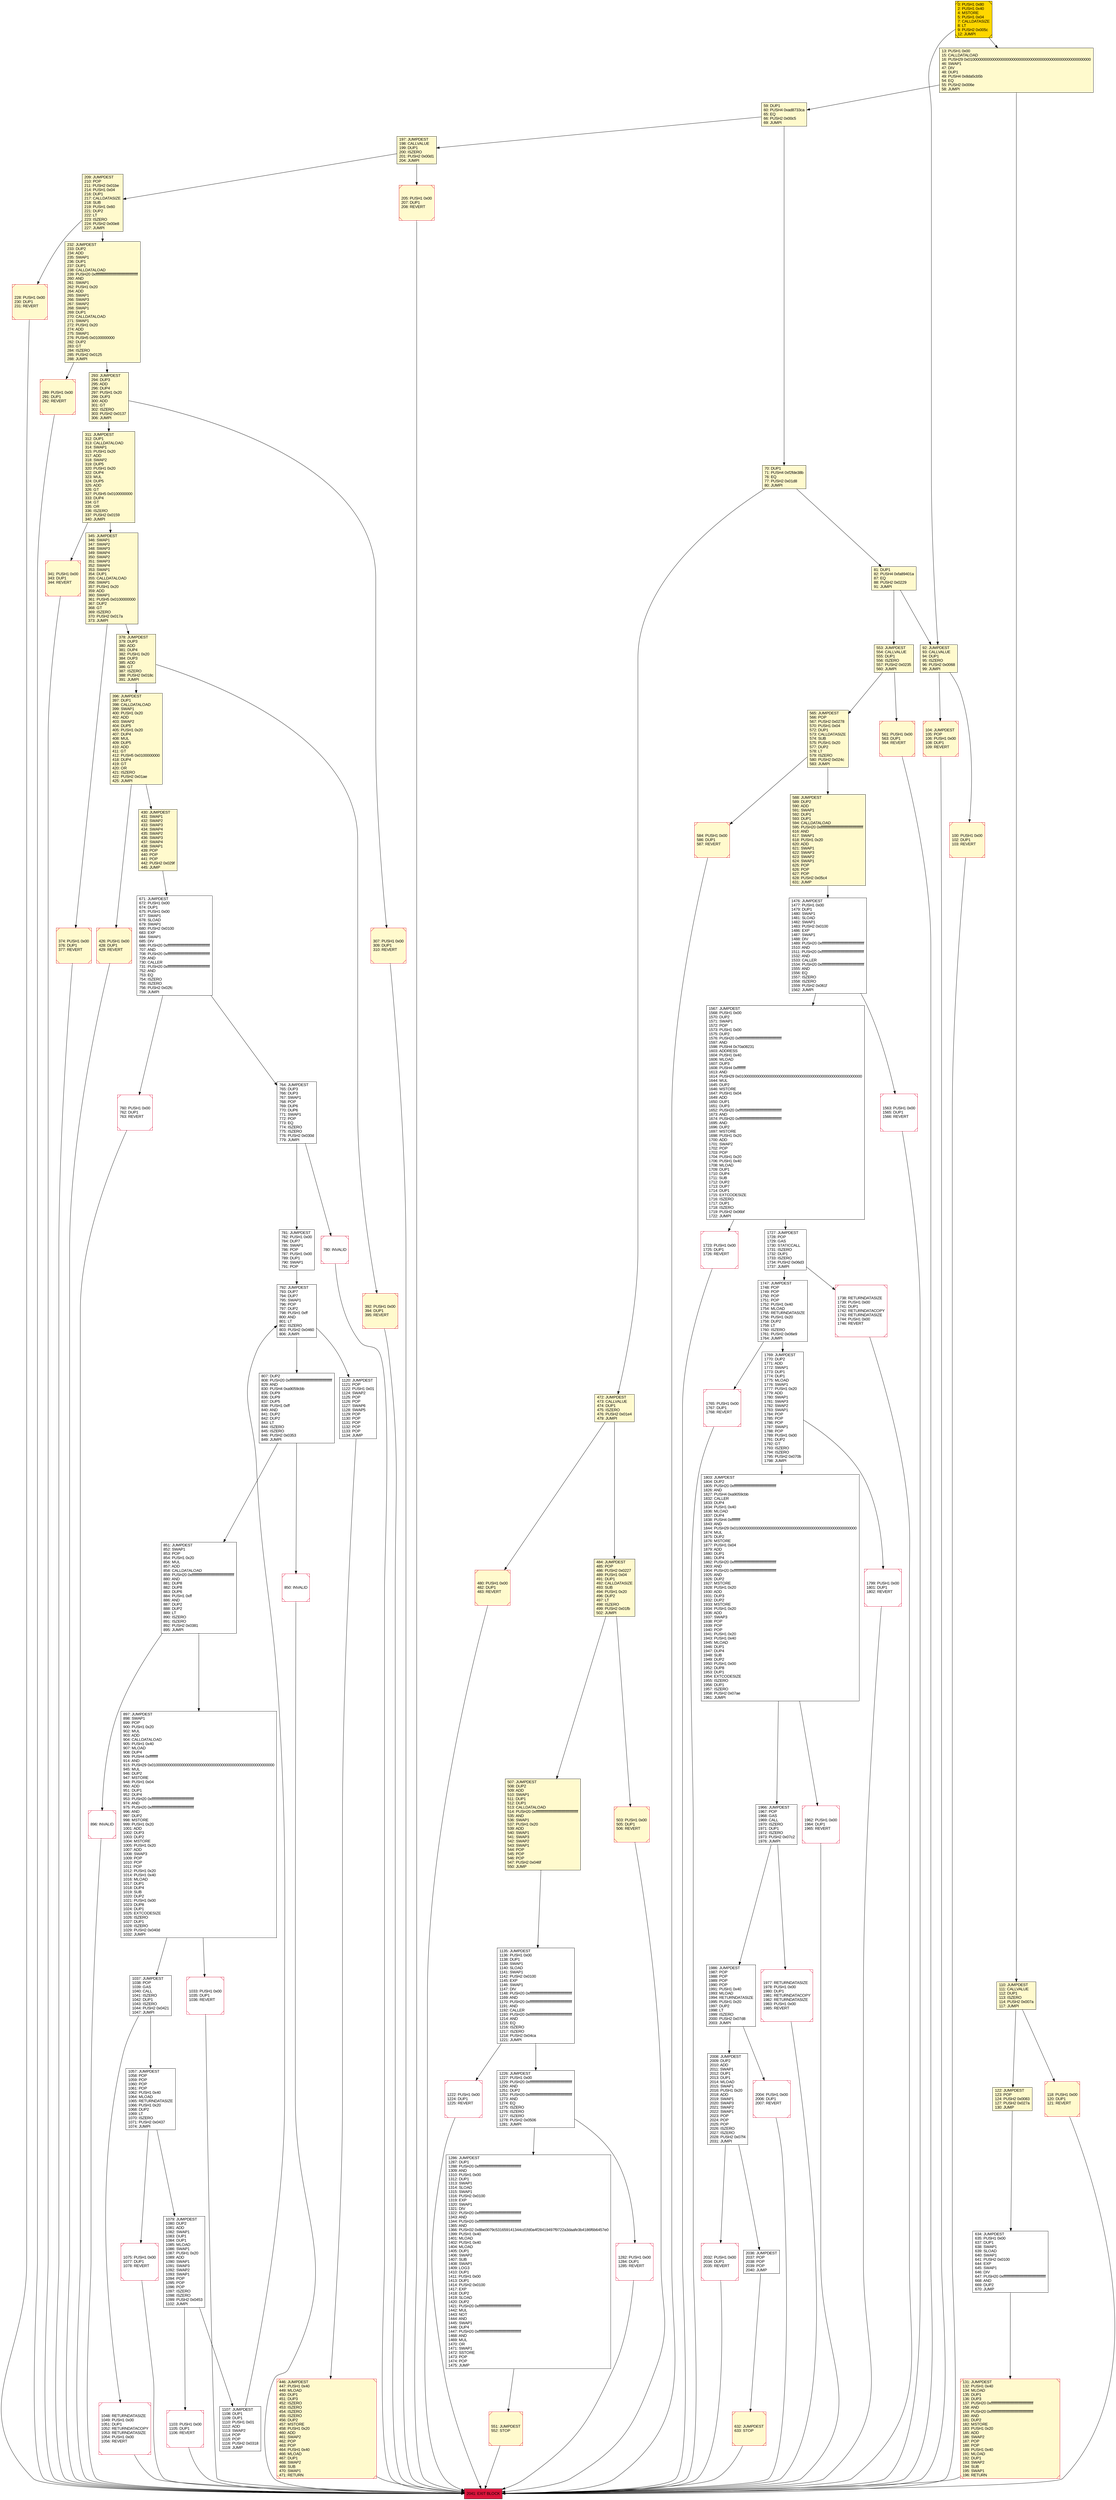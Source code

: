 digraph G {
bgcolor=transparent rankdir=UD;
node [shape=box style=filled color=black fillcolor=white fontname=arial fontcolor=black];
289 [label="289: PUSH1 0x00\l291: DUP1\l292: REVERT\l" fillcolor=lemonchiffon shape=Msquare color=crimson ];
446 [label="446: JUMPDEST\l447: PUSH1 0x40\l449: MLOAD\l450: DUP1\l451: DUP3\l452: ISZERO\l453: ISZERO\l454: ISZERO\l455: ISZERO\l456: DUP2\l457: MSTORE\l458: PUSH1 0x20\l460: ADD\l461: SWAP2\l462: POP\l463: POP\l464: PUSH1 0x40\l466: MLOAD\l467: DUP1\l468: SWAP2\l469: SUB\l470: SWAP1\l471: RETURN\l" fillcolor=lemonchiffon shape=Msquare color=crimson ];
1048 [label="1048: RETURNDATASIZE\l1049: PUSH1 0x00\l1051: DUP1\l1052: RETURNDATACOPY\l1053: RETURNDATASIZE\l1054: PUSH1 0x00\l1056: REVERT\l" shape=Msquare color=crimson ];
81 [label="81: DUP1\l82: PUSH4 0xfa89401a\l87: EQ\l88: PUSH2 0x0229\l91: JUMPI\l" fillcolor=lemonchiffon ];
0 [label="0: PUSH1 0x80\l2: PUSH1 0x40\l4: MSTORE\l5: PUSH1 0x04\l7: CALLDATASIZE\l8: LT\l9: PUSH2 0x005c\l12: JUMPI\l" fillcolor=lemonchiffon shape=Msquare fillcolor=gold ];
1079 [label="1079: JUMPDEST\l1080: DUP2\l1081: ADD\l1082: SWAP1\l1083: DUP1\l1084: DUP1\l1085: MLOAD\l1086: SWAP1\l1087: PUSH1 0x20\l1089: ADD\l1090: SWAP1\l1091: SWAP3\l1092: SWAP2\l1093: SWAP1\l1094: POP\l1095: POP\l1096: POP\l1097: ISZERO\l1098: ISZERO\l1099: PUSH2 0x0453\l1102: JUMPI\l" ];
507 [label="507: JUMPDEST\l508: DUP2\l509: ADD\l510: SWAP1\l511: DUP1\l512: DUP1\l513: CALLDATALOAD\l514: PUSH20 0xffffffffffffffffffffffffffffffffffffffff\l535: AND\l536: SWAP1\l537: PUSH1 0x20\l539: ADD\l540: SWAP1\l541: SWAP3\l542: SWAP2\l543: SWAP1\l544: POP\l545: POP\l546: POP\l547: PUSH2 0x046f\l550: JUMP\l" fillcolor=lemonchiffon ];
426 [label="426: PUSH1 0x00\l428: DUP1\l429: REVERT\l" fillcolor=lemonchiffon shape=Msquare color=crimson ];
1962 [label="1962: PUSH1 0x00\l1964: DUP1\l1965: REVERT\l" shape=Msquare color=crimson ];
565 [label="565: JUMPDEST\l566: POP\l567: PUSH2 0x0278\l570: PUSH1 0x04\l572: DUP1\l573: CALLDATASIZE\l574: SUB\l575: PUSH1 0x20\l577: DUP2\l578: LT\l579: ISZERO\l580: PUSH2 0x024c\l583: JUMPI\l" fillcolor=lemonchiffon ];
561 [label="561: PUSH1 0x00\l563: DUP1\l564: REVERT\l" fillcolor=lemonchiffon shape=Msquare color=crimson ];
307 [label="307: PUSH1 0x00\l309: DUP1\l310: REVERT\l" fillcolor=lemonchiffon shape=Msquare color=crimson ];
1075 [label="1075: PUSH1 0x00\l1077: DUP1\l1078: REVERT\l" shape=Msquare color=crimson ];
311 [label="311: JUMPDEST\l312: DUP1\l313: CALLDATALOAD\l314: SWAP1\l315: PUSH1 0x20\l317: ADD\l318: SWAP2\l319: DUP5\l320: PUSH1 0x20\l322: DUP4\l323: MUL\l324: DUP5\l325: ADD\l326: GT\l327: PUSH5 0x0100000000\l333: DUP4\l334: GT\l335: OR\l336: ISZERO\l337: PUSH2 0x0159\l340: JUMPI\l" fillcolor=lemonchiffon ];
378 [label="378: JUMPDEST\l379: DUP3\l380: ADD\l381: DUP4\l382: PUSH1 0x20\l384: DUP3\l385: ADD\l386: GT\l387: ISZERO\l388: PUSH2 0x018c\l391: JUMPI\l" fillcolor=lemonchiffon ];
1135 [label="1135: JUMPDEST\l1136: PUSH1 0x00\l1138: DUP1\l1139: SWAP1\l1140: SLOAD\l1141: SWAP1\l1142: PUSH2 0x0100\l1145: EXP\l1146: SWAP1\l1147: DIV\l1148: PUSH20 0xffffffffffffffffffffffffffffffffffffffff\l1169: AND\l1170: PUSH20 0xffffffffffffffffffffffffffffffffffffffff\l1191: AND\l1192: CALLER\l1193: PUSH20 0xffffffffffffffffffffffffffffffffffffffff\l1214: AND\l1215: EQ\l1216: ISZERO\l1217: ISZERO\l1218: PUSH2 0x04ca\l1221: JUMPI\l" ];
2036 [label="2036: JUMPDEST\l2037: POP\l2038: POP\l2039: POP\l2040: JUMP\l" ];
92 [label="92: JUMPDEST\l93: CALLVALUE\l94: DUP1\l95: ISZERO\l96: PUSH2 0x0068\l99: JUMPI\l" fillcolor=lemonchiffon ];
1723 [label="1723: PUSH1 0x00\l1725: DUP1\l1726: REVERT\l" shape=Msquare color=crimson ];
232 [label="232: JUMPDEST\l233: DUP2\l234: ADD\l235: SWAP1\l236: DUP1\l237: DUP1\l238: CALLDATALOAD\l239: PUSH20 0xffffffffffffffffffffffffffffffffffffffff\l260: AND\l261: SWAP1\l262: PUSH1 0x20\l264: ADD\l265: SWAP1\l266: SWAP3\l267: SWAP2\l268: SWAP1\l269: DUP1\l270: CALLDATALOAD\l271: SWAP1\l272: PUSH1 0x20\l274: ADD\l275: SWAP1\l276: PUSH5 0x0100000000\l282: DUP2\l283: GT\l284: ISZERO\l285: PUSH2 0x0125\l288: JUMPI\l" fillcolor=lemonchiffon ];
1986 [label="1986: JUMPDEST\l1987: POP\l1988: POP\l1989: POP\l1990: POP\l1991: PUSH1 0x40\l1993: MLOAD\l1994: RETURNDATASIZE\l1995: PUSH1 0x20\l1997: DUP2\l1998: LT\l1999: ISZERO\l2000: PUSH2 0x07d8\l2003: JUMPI\l" ];
345 [label="345: JUMPDEST\l346: SWAP1\l347: SWAP2\l348: SWAP3\l349: SWAP4\l350: SWAP2\l351: SWAP3\l352: SWAP4\l353: SWAP1\l354: DUP1\l355: CALLDATALOAD\l356: SWAP1\l357: PUSH1 0x20\l359: ADD\l360: SWAP1\l361: PUSH5 0x0100000000\l367: DUP2\l368: GT\l369: ISZERO\l370: PUSH2 0x017a\l373: JUMPI\l" fillcolor=lemonchiffon ];
851 [label="851: JUMPDEST\l852: SWAP1\l853: POP\l854: PUSH1 0x20\l856: MUL\l857: ADD\l858: CALLDATALOAD\l859: PUSH20 0xffffffffffffffffffffffffffffffffffffffff\l880: AND\l881: DUP8\l882: DUP8\l883: DUP6\l884: PUSH1 0xff\l886: AND\l887: DUP2\l888: DUP2\l889: LT\l890: ISZERO\l891: ISZERO\l892: PUSH2 0x0381\l895: JUMPI\l" ];
1057 [label="1057: JUMPDEST\l1058: POP\l1059: POP\l1060: POP\l1061: POP\l1062: PUSH1 0x40\l1064: MLOAD\l1065: RETURNDATASIZE\l1066: PUSH1 0x20\l1068: DUP2\l1069: LT\l1070: ISZERO\l1071: PUSH2 0x0437\l1074: JUMPI\l" ];
1977 [label="1977: RETURNDATASIZE\l1978: PUSH1 0x00\l1980: DUP1\l1981: RETURNDATACOPY\l1982: RETURNDATASIZE\l1983: PUSH1 0x00\l1985: REVERT\l" shape=Msquare color=crimson ];
1226 [label="1226: JUMPDEST\l1227: PUSH1 0x00\l1229: PUSH20 0xffffffffffffffffffffffffffffffffffffffff\l1250: AND\l1251: DUP2\l1252: PUSH20 0xffffffffffffffffffffffffffffffffffffffff\l1273: AND\l1274: EQ\l1275: ISZERO\l1276: ISZERO\l1277: ISZERO\l1278: PUSH2 0x0506\l1281: JUMPI\l" ];
1282 [label="1282: PUSH1 0x00\l1284: DUP1\l1285: REVERT\l" shape=Msquare color=crimson ];
1966 [label="1966: JUMPDEST\l1967: POP\l1968: GAS\l1969: CALL\l1970: ISZERO\l1971: DUP1\l1972: ISZERO\l1973: PUSH2 0x07c2\l1976: JUMPI\l" ];
1799 [label="1799: PUSH1 0x00\l1801: DUP1\l1802: REVERT\l" shape=Msquare color=crimson ];
1033 [label="1033: PUSH1 0x00\l1035: DUP1\l1036: REVERT\l" shape=Msquare color=crimson ];
392 [label="392: PUSH1 0x00\l394: DUP1\l395: REVERT\l" fillcolor=lemonchiffon shape=Msquare color=crimson ];
59 [label="59: DUP1\l60: PUSH4 0xad8733ca\l65: EQ\l66: PUSH2 0x00c5\l69: JUMPI\l" fillcolor=lemonchiffon ];
1120 [label="1120: JUMPDEST\l1121: POP\l1122: PUSH1 0x01\l1124: SWAP2\l1125: POP\l1126: POP\l1127: SWAP6\l1128: SWAP5\l1129: POP\l1130: POP\l1131: POP\l1132: POP\l1133: POP\l1134: JUMP\l" ];
197 [label="197: JUMPDEST\l198: CALLVALUE\l199: DUP1\l200: ISZERO\l201: PUSH2 0x00d1\l204: JUMPI\l" fillcolor=lemonchiffon ];
2008 [label="2008: JUMPDEST\l2009: DUP2\l2010: ADD\l2011: SWAP1\l2012: DUP1\l2013: DUP1\l2014: MLOAD\l2015: SWAP1\l2016: PUSH1 0x20\l2018: ADD\l2019: SWAP1\l2020: SWAP3\l2021: SWAP2\l2022: SWAP1\l2023: POP\l2024: POP\l2025: POP\l2026: ISZERO\l2027: ISZERO\l2028: PUSH2 0x07f4\l2031: JUMPI\l" ];
293 [label="293: JUMPDEST\l294: DUP3\l295: ADD\l296: DUP4\l297: PUSH1 0x20\l299: DUP3\l300: ADD\l301: GT\l302: ISZERO\l303: PUSH2 0x0137\l306: JUMPI\l" fillcolor=lemonchiffon ];
551 [label="551: JUMPDEST\l552: STOP\l" fillcolor=lemonchiffon shape=Msquare color=crimson ];
780 [label="780: INVALID\l" shape=Msquare color=crimson ];
671 [label="671: JUMPDEST\l672: PUSH1 0x00\l674: DUP1\l675: PUSH1 0x00\l677: SWAP1\l678: SLOAD\l679: SWAP1\l680: PUSH2 0x0100\l683: EXP\l684: SWAP1\l685: DIV\l686: PUSH20 0xffffffffffffffffffffffffffffffffffffffff\l707: AND\l708: PUSH20 0xffffffffffffffffffffffffffffffffffffffff\l729: AND\l730: CALLER\l731: PUSH20 0xffffffffffffffffffffffffffffffffffffffff\l752: AND\l753: EQ\l754: ISZERO\l755: ISZERO\l756: PUSH2 0x02fc\l759: JUMPI\l" ];
396 [label="396: JUMPDEST\l397: DUP1\l398: CALLDATALOAD\l399: SWAP1\l400: PUSH1 0x20\l402: ADD\l403: SWAP2\l404: DUP5\l405: PUSH1 0x20\l407: DUP4\l408: MUL\l409: DUP5\l410: ADD\l411: GT\l412: PUSH5 0x0100000000\l418: DUP4\l419: GT\l420: OR\l421: ISZERO\l422: PUSH2 0x01ae\l425: JUMPI\l" fillcolor=lemonchiffon ];
1563 [label="1563: PUSH1 0x00\l1565: DUP1\l1566: REVERT\l" shape=Msquare color=crimson ];
1747 [label="1747: JUMPDEST\l1748: POP\l1749: POP\l1750: POP\l1751: POP\l1752: PUSH1 0x40\l1754: MLOAD\l1755: RETURNDATASIZE\l1756: PUSH1 0x20\l1758: DUP2\l1759: LT\l1760: ISZERO\l1761: PUSH2 0x06e9\l1764: JUMPI\l" ];
896 [label="896: INVALID\l" shape=Msquare color=crimson ];
764 [label="764: JUMPDEST\l765: DUP3\l766: DUP3\l767: SWAP1\l768: POP\l769: DUP6\l770: DUP6\l771: SWAP1\l772: POP\l773: EQ\l774: ISZERO\l775: ISZERO\l776: PUSH2 0x030d\l779: JUMPI\l" ];
480 [label="480: PUSH1 0x00\l482: DUP1\l483: REVERT\l" fillcolor=lemonchiffon shape=Msquare color=crimson ];
1803 [label="1803: JUMPDEST\l1804: DUP2\l1805: PUSH20 0xffffffffffffffffffffffffffffffffffffffff\l1826: AND\l1827: PUSH4 0xa9059cbb\l1832: CALLER\l1833: DUP4\l1834: PUSH1 0x40\l1836: MLOAD\l1837: DUP4\l1838: PUSH4 0xffffffff\l1843: AND\l1844: PUSH29 0x0100000000000000000000000000000000000000000000000000000000\l1874: MUL\l1875: DUP2\l1876: MSTORE\l1877: PUSH1 0x04\l1879: ADD\l1880: DUP1\l1881: DUP4\l1882: PUSH20 0xffffffffffffffffffffffffffffffffffffffff\l1903: AND\l1904: PUSH20 0xffffffffffffffffffffffffffffffffffffffff\l1925: AND\l1926: DUP2\l1927: MSTORE\l1928: PUSH1 0x20\l1930: ADD\l1931: DUP3\l1932: DUP2\l1933: MSTORE\l1934: PUSH1 0x20\l1936: ADD\l1937: SWAP3\l1938: POP\l1939: POP\l1940: POP\l1941: PUSH1 0x20\l1943: PUSH1 0x40\l1945: MLOAD\l1946: DUP1\l1947: DUP4\l1948: SUB\l1949: DUP2\l1950: PUSH1 0x00\l1952: DUP8\l1953: DUP1\l1954: EXTCODESIZE\l1955: ISZERO\l1956: DUP1\l1957: ISZERO\l1958: PUSH2 0x07ae\l1961: JUMPI\l" ];
1765 [label="1765: PUSH1 0x00\l1767: DUP1\l1768: REVERT\l" shape=Msquare color=crimson ];
100 [label="100: PUSH1 0x00\l102: DUP1\l103: REVERT\l" fillcolor=lemonchiffon shape=Msquare color=crimson ];
228 [label="228: PUSH1 0x00\l230: DUP1\l231: REVERT\l" fillcolor=lemonchiffon shape=Msquare color=crimson ];
897 [label="897: JUMPDEST\l898: SWAP1\l899: POP\l900: PUSH1 0x20\l902: MUL\l903: ADD\l904: CALLDATALOAD\l905: PUSH1 0x40\l907: MLOAD\l908: DUP4\l909: PUSH4 0xffffffff\l914: AND\l915: PUSH29 0x0100000000000000000000000000000000000000000000000000000000\l945: MUL\l946: DUP2\l947: MSTORE\l948: PUSH1 0x04\l950: ADD\l951: DUP1\l952: DUP4\l953: PUSH20 0xffffffffffffffffffffffffffffffffffffffff\l974: AND\l975: PUSH20 0xffffffffffffffffffffffffffffffffffffffff\l996: AND\l997: DUP2\l998: MSTORE\l999: PUSH1 0x20\l1001: ADD\l1002: DUP3\l1003: DUP2\l1004: MSTORE\l1005: PUSH1 0x20\l1007: ADD\l1008: SWAP3\l1009: POP\l1010: POP\l1011: POP\l1012: PUSH1 0x20\l1014: PUSH1 0x40\l1016: MLOAD\l1017: DUP1\l1018: DUP4\l1019: SUB\l1020: DUP2\l1021: PUSH1 0x00\l1023: DUP8\l1024: DUP1\l1025: EXTCODESIZE\l1026: ISZERO\l1027: DUP1\l1028: ISZERO\l1029: PUSH2 0x040d\l1032: JUMPI\l" ];
807 [label="807: DUP2\l808: PUSH20 0xffffffffffffffffffffffffffffffffffffffff\l829: AND\l830: PUSH4 0xa9059cbb\l835: DUP9\l836: DUP9\l837: DUP5\l838: PUSH1 0xff\l840: AND\l841: DUP2\l842: DUP2\l843: LT\l844: ISZERO\l845: ISZERO\l846: PUSH2 0x0353\l849: JUMPI\l" ];
1769 [label="1769: JUMPDEST\l1770: DUP2\l1771: ADD\l1772: SWAP1\l1773: DUP1\l1774: DUP1\l1775: MLOAD\l1776: SWAP1\l1777: PUSH1 0x20\l1779: ADD\l1780: SWAP1\l1781: SWAP3\l1782: SWAP2\l1783: SWAP1\l1784: POP\l1785: POP\l1786: POP\l1787: SWAP1\l1788: POP\l1789: PUSH1 0x00\l1791: DUP2\l1792: GT\l1793: ISZERO\l1794: ISZERO\l1795: PUSH2 0x070b\l1798: JUMPI\l" ];
484 [label="484: JUMPDEST\l485: POP\l486: PUSH2 0x0227\l489: PUSH1 0x04\l491: DUP1\l492: CALLDATASIZE\l493: SUB\l494: PUSH1 0x20\l496: DUP2\l497: LT\l498: ISZERO\l499: PUSH2 0x01fb\l502: JUMPI\l" fillcolor=lemonchiffon ];
1037 [label="1037: JUMPDEST\l1038: POP\l1039: GAS\l1040: CALL\l1041: ISZERO\l1042: DUP1\l1043: ISZERO\l1044: PUSH2 0x0421\l1047: JUMPI\l" ];
634 [label="634: JUMPDEST\l635: PUSH1 0x00\l637: DUP1\l638: SWAP1\l639: SLOAD\l640: SWAP1\l641: PUSH2 0x0100\l644: EXP\l645: SWAP1\l646: DIV\l647: PUSH20 0xffffffffffffffffffffffffffffffffffffffff\l668: AND\l669: DUP2\l670: JUMP\l" ];
781 [label="781: JUMPDEST\l782: PUSH1 0x00\l784: DUP7\l785: SWAP1\l786: POP\l787: PUSH1 0x00\l789: DUP1\l790: SWAP1\l791: POP\l" ];
131 [label="131: JUMPDEST\l132: PUSH1 0x40\l134: MLOAD\l135: DUP1\l136: DUP3\l137: PUSH20 0xffffffffffffffffffffffffffffffffffffffff\l158: AND\l159: PUSH20 0xffffffffffffffffffffffffffffffffffffffff\l180: AND\l181: DUP2\l182: MSTORE\l183: PUSH1 0x20\l185: ADD\l186: SWAP2\l187: POP\l188: POP\l189: PUSH1 0x40\l191: MLOAD\l192: DUP1\l193: SWAP2\l194: SUB\l195: SWAP1\l196: RETURN\l" fillcolor=lemonchiffon shape=Msquare color=crimson ];
1567 [label="1567: JUMPDEST\l1568: PUSH1 0x00\l1570: DUP2\l1571: SWAP1\l1572: POP\l1573: PUSH1 0x00\l1575: DUP2\l1576: PUSH20 0xffffffffffffffffffffffffffffffffffffffff\l1597: AND\l1598: PUSH4 0x70a08231\l1603: ADDRESS\l1604: PUSH1 0x40\l1606: MLOAD\l1607: DUP3\l1608: PUSH4 0xffffffff\l1613: AND\l1614: PUSH29 0x0100000000000000000000000000000000000000000000000000000000\l1644: MUL\l1645: DUP2\l1646: MSTORE\l1647: PUSH1 0x04\l1649: ADD\l1650: DUP1\l1651: DUP3\l1652: PUSH20 0xffffffffffffffffffffffffffffffffffffffff\l1673: AND\l1674: PUSH20 0xffffffffffffffffffffffffffffffffffffffff\l1695: AND\l1696: DUP2\l1697: MSTORE\l1698: PUSH1 0x20\l1700: ADD\l1701: SWAP2\l1702: POP\l1703: POP\l1704: PUSH1 0x20\l1706: PUSH1 0x40\l1708: MLOAD\l1709: DUP1\l1710: DUP4\l1711: SUB\l1712: DUP2\l1713: DUP7\l1714: DUP1\l1715: EXTCODESIZE\l1716: ISZERO\l1717: DUP1\l1718: ISZERO\l1719: PUSH2 0x06bf\l1722: JUMPI\l" ];
209 [label="209: JUMPDEST\l210: POP\l211: PUSH2 0x01be\l214: PUSH1 0x04\l216: DUP1\l217: CALLDATASIZE\l218: SUB\l219: PUSH1 0x60\l221: DUP2\l222: LT\l223: ISZERO\l224: PUSH2 0x00e8\l227: JUMPI\l" fillcolor=lemonchiffon ];
1738 [label="1738: RETURNDATASIZE\l1739: PUSH1 0x00\l1741: DUP1\l1742: RETURNDATACOPY\l1743: RETURNDATASIZE\l1744: PUSH1 0x00\l1746: REVERT\l" shape=Msquare color=crimson ];
2032 [label="2032: PUSH1 0x00\l2034: DUP1\l2035: REVERT\l" shape=Msquare color=crimson ];
13 [label="13: PUSH1 0x00\l15: CALLDATALOAD\l16: PUSH29 0x0100000000000000000000000000000000000000000000000000000000\l46: SWAP1\l47: DIV\l48: DUP1\l49: PUSH4 0x8da5cb5b\l54: EQ\l55: PUSH2 0x006e\l58: JUMPI\l" fillcolor=lemonchiffon ];
503 [label="503: PUSH1 0x00\l505: DUP1\l506: REVERT\l" fillcolor=lemonchiffon shape=Msquare color=crimson ];
118 [label="118: PUSH1 0x00\l120: DUP1\l121: REVERT\l" fillcolor=lemonchiffon shape=Msquare color=crimson ];
374 [label="374: PUSH1 0x00\l376: DUP1\l377: REVERT\l" fillcolor=lemonchiffon shape=Msquare color=crimson ];
430 [label="430: JUMPDEST\l431: SWAP1\l432: SWAP2\l433: SWAP3\l434: SWAP4\l435: SWAP2\l436: SWAP3\l437: SWAP4\l438: SWAP1\l439: POP\l440: POP\l441: POP\l442: PUSH2 0x029f\l445: JUMP\l" fillcolor=lemonchiffon ];
760 [label="760: PUSH1 0x00\l762: DUP1\l763: REVERT\l" shape=Msquare color=crimson ];
122 [label="122: JUMPDEST\l123: POP\l124: PUSH2 0x0083\l127: PUSH2 0x027a\l130: JUMP\l" fillcolor=lemonchiffon ];
588 [label="588: JUMPDEST\l589: DUP2\l590: ADD\l591: SWAP1\l592: DUP1\l593: DUP1\l594: CALLDATALOAD\l595: PUSH20 0xffffffffffffffffffffffffffffffffffffffff\l616: AND\l617: SWAP1\l618: PUSH1 0x20\l620: ADD\l621: SWAP1\l622: SWAP3\l623: SWAP2\l624: SWAP1\l625: POP\l626: POP\l627: POP\l628: PUSH2 0x05c4\l631: JUMP\l" fillcolor=lemonchiffon ];
792 [label="792: JUMPDEST\l793: DUP7\l794: DUP7\l795: SWAP1\l796: POP\l797: DUP2\l798: PUSH1 0xff\l800: AND\l801: LT\l802: ISZERO\l803: PUSH2 0x0460\l806: JUMPI\l" ];
70 [label="70: DUP1\l71: PUSH4 0xf2fde38b\l76: EQ\l77: PUSH2 0x01d8\l80: JUMPI\l" fillcolor=lemonchiffon ];
104 [label="104: JUMPDEST\l105: POP\l106: PUSH1 0x00\l108: DUP1\l109: REVERT\l" fillcolor=lemonchiffon shape=Msquare color=crimson ];
472 [label="472: JUMPDEST\l473: CALLVALUE\l474: DUP1\l475: ISZERO\l476: PUSH2 0x01e4\l479: JUMPI\l" fillcolor=lemonchiffon ];
553 [label="553: JUMPDEST\l554: CALLVALUE\l555: DUP1\l556: ISZERO\l557: PUSH2 0x0235\l560: JUMPI\l" fillcolor=lemonchiffon ];
1222 [label="1222: PUSH1 0x00\l1224: DUP1\l1225: REVERT\l" shape=Msquare color=crimson ];
584 [label="584: PUSH1 0x00\l586: DUP1\l587: REVERT\l" fillcolor=lemonchiffon shape=Msquare color=crimson ];
205 [label="205: PUSH1 0x00\l207: DUP1\l208: REVERT\l" fillcolor=lemonchiffon shape=Msquare color=crimson ];
632 [label="632: JUMPDEST\l633: STOP\l" fillcolor=lemonchiffon shape=Msquare color=crimson ];
850 [label="850: INVALID\l" shape=Msquare color=crimson ];
1103 [label="1103: PUSH1 0x00\l1105: DUP1\l1106: REVERT\l" shape=Msquare color=crimson ];
1727 [label="1727: JUMPDEST\l1728: POP\l1729: GAS\l1730: STATICCALL\l1731: ISZERO\l1732: DUP1\l1733: ISZERO\l1734: PUSH2 0x06d3\l1737: JUMPI\l" ];
110 [label="110: JUMPDEST\l111: CALLVALUE\l112: DUP1\l113: ISZERO\l114: PUSH2 0x007a\l117: JUMPI\l" fillcolor=lemonchiffon ];
341 [label="341: PUSH1 0x00\l343: DUP1\l344: REVERT\l" fillcolor=lemonchiffon shape=Msquare color=crimson ];
1286 [label="1286: JUMPDEST\l1287: DUP1\l1288: PUSH20 0xffffffffffffffffffffffffffffffffffffffff\l1309: AND\l1310: PUSH1 0x00\l1312: DUP1\l1313: SWAP1\l1314: SLOAD\l1315: SWAP1\l1316: PUSH2 0x0100\l1319: EXP\l1320: SWAP1\l1321: DIV\l1322: PUSH20 0xffffffffffffffffffffffffffffffffffffffff\l1343: AND\l1344: PUSH20 0xffffffffffffffffffffffffffffffffffffffff\l1365: AND\l1366: PUSH32 0x8be0079c531659141344cd1fd0a4f28419497f9722a3daafe3b4186f6b6457e0\l1399: PUSH1 0x40\l1401: MLOAD\l1402: PUSH1 0x40\l1404: MLOAD\l1405: DUP1\l1406: SWAP2\l1407: SUB\l1408: SWAP1\l1409: LOG3\l1410: DUP1\l1411: PUSH1 0x00\l1413: DUP1\l1414: PUSH2 0x0100\l1417: EXP\l1418: DUP2\l1419: SLOAD\l1420: DUP2\l1421: PUSH20 0xffffffffffffffffffffffffffffffffffffffff\l1442: MUL\l1443: NOT\l1444: AND\l1445: SWAP1\l1446: DUP4\l1447: PUSH20 0xffffffffffffffffffffffffffffffffffffffff\l1468: AND\l1469: MUL\l1470: OR\l1471: SWAP1\l1472: SSTORE\l1473: POP\l1474: POP\l1475: JUMP\l" ];
2004 [label="2004: PUSH1 0x00\l2006: DUP1\l2007: REVERT\l" shape=Msquare color=crimson ];
2041 [label="2041: EXIT BLOCK\l" fillcolor=crimson ];
1107 [label="1107: JUMPDEST\l1108: DUP1\l1109: DUP1\l1110: PUSH1 0x01\l1112: ADD\l1113: SWAP2\l1114: POP\l1115: POP\l1116: PUSH2 0x0318\l1119: JUMP\l" ];
1476 [label="1476: JUMPDEST\l1477: PUSH1 0x00\l1479: DUP1\l1480: SWAP1\l1481: SLOAD\l1482: SWAP1\l1483: PUSH2 0x0100\l1486: EXP\l1487: SWAP1\l1488: DIV\l1489: PUSH20 0xffffffffffffffffffffffffffffffffffffffff\l1510: AND\l1511: PUSH20 0xffffffffffffffffffffffffffffffffffffffff\l1532: AND\l1533: CALLER\l1534: PUSH20 0xffffffffffffffffffffffffffffffffffffffff\l1555: AND\l1556: EQ\l1557: ISZERO\l1558: ISZERO\l1559: PUSH2 0x061f\l1562: JUMPI\l" ];
1226 -> 1282;
1966 -> 1977;
311 -> 345;
341 -> 2041;
897 -> 1037;
584 -> 2041;
209 -> 228;
850 -> 2041;
632 -> 2041;
472 -> 484;
1103 -> 2041;
851 -> 896;
1567 -> 1727;
588 -> 1476;
110 -> 118;
104 -> 2041;
293 -> 311;
110 -> 122;
1738 -> 2041;
131 -> 2041;
118 -> 2041;
374 -> 2041;
1476 -> 1567;
232 -> 293;
396 -> 426;
1135 -> 1226;
100 -> 2041;
1563 -> 2041;
1037 -> 1048;
1803 -> 1962;
551 -> 2041;
780 -> 2041;
1567 -> 1723;
209 -> 232;
1033 -> 2041;
1282 -> 2041;
1977 -> 2041;
1799 -> 2041;
430 -> 671;
851 -> 897;
1079 -> 1103;
565 -> 584;
1037 -> 1057;
1986 -> 2004;
561 -> 2041;
807 -> 851;
307 -> 2041;
1075 -> 2041;
1769 -> 1799;
764 -> 780;
1747 -> 1769;
59 -> 70;
671 -> 764;
289 -> 2041;
446 -> 2041;
13 -> 59;
70 -> 472;
1769 -> 1803;
345 -> 378;
2004 -> 2041;
764 -> 781;
0 -> 92;
781 -> 792;
792 -> 807;
205 -> 2041;
122 -> 634;
59 -> 197;
232 -> 289;
634 -> 131;
507 -> 1135;
472 -> 480;
1222 -> 2041;
81 -> 92;
484 -> 503;
760 -> 2041;
1107 -> 792;
1727 -> 1738;
293 -> 307;
13 -> 110;
807 -> 850;
2008 -> 2036;
2032 -> 2041;
1057 -> 1079;
378 -> 396;
1120 -> 446;
503 -> 2041;
1986 -> 2008;
1057 -> 1075;
480 -> 2041;
1966 -> 1986;
228 -> 2041;
378 -> 392;
1765 -> 2041;
484 -> 507;
1476 -> 1563;
896 -> 2041;
92 -> 104;
1286 -> 551;
345 -> 374;
1727 -> 1747;
392 -> 2041;
565 -> 588;
1226 -> 1286;
70 -> 81;
92 -> 100;
197 -> 205;
0 -> 13;
311 -> 341;
197 -> 209;
81 -> 553;
1723 -> 2041;
2008 -> 2032;
1803 -> 1966;
553 -> 565;
396 -> 430;
671 -> 760;
897 -> 1033;
792 -> 1120;
426 -> 2041;
1962 -> 2041;
1135 -> 1222;
1079 -> 1107;
553 -> 561;
1747 -> 1765;
2036 -> 632;
1048 -> 2041;
}